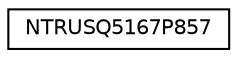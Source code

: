 digraph "Graphical Class Hierarchy"
{
 // LATEX_PDF_SIZE
  edge [fontname="Helvetica",fontsize="10",labelfontname="Helvetica",labelfontsize="10"];
  node [fontname="Helvetica",fontsize="10",shape=record];
  rankdir="LR";
  Node0 [label="NTRUSQ5167P857",height=0.2,width=0.4,color="black", fillcolor="white", style="filled",URL="$class_n_t_r_u_s_q5167_p857.html",tooltip="The NTRU S-Prime functions"];
}
